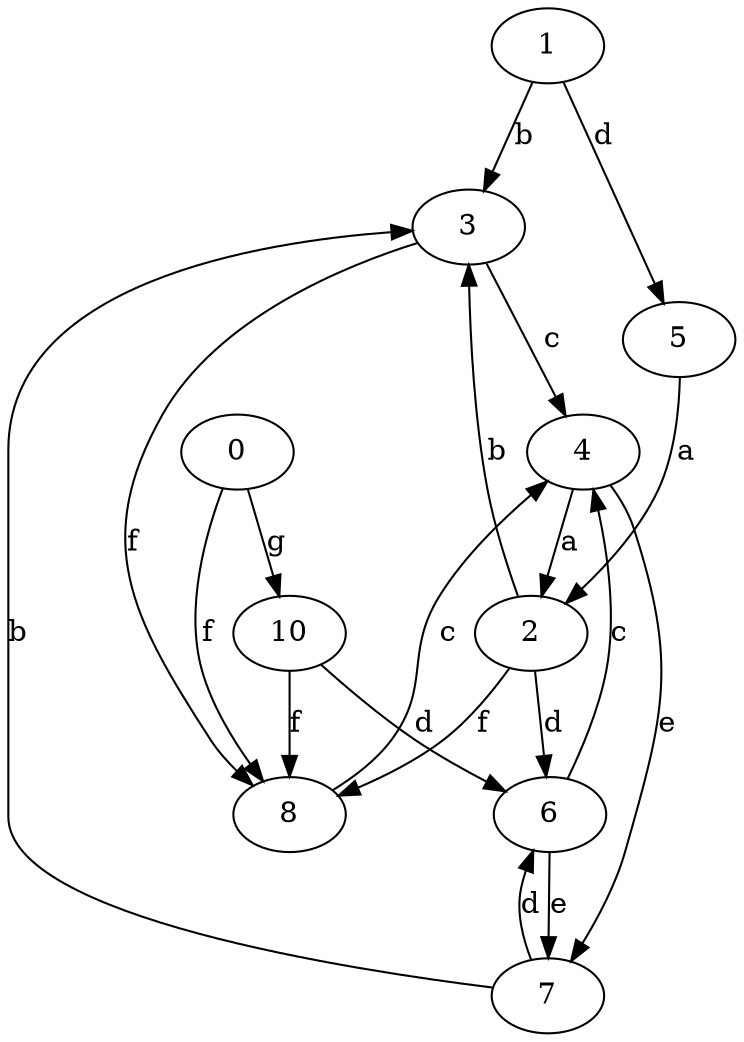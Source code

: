 strict digraph  {
1;
2;
0;
3;
4;
5;
6;
7;
8;
10;
1 -> 3  [label=b];
1 -> 5  [label=d];
2 -> 3  [label=b];
2 -> 6  [label=d];
2 -> 8  [label=f];
0 -> 8  [label=f];
0 -> 10  [label=g];
3 -> 4  [label=c];
3 -> 8  [label=f];
4 -> 2  [label=a];
4 -> 7  [label=e];
5 -> 2  [label=a];
6 -> 4  [label=c];
6 -> 7  [label=e];
7 -> 3  [label=b];
7 -> 6  [label=d];
8 -> 4  [label=c];
10 -> 6  [label=d];
10 -> 8  [label=f];
}
